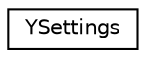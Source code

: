 digraph "Graphical Class Hierarchy"
{
 // LATEX_PDF_SIZE
  edge [fontname="Helvetica",fontsize="10",labelfontname="Helvetica",labelfontsize="10"];
  node [fontname="Helvetica",fontsize="10",shape=record];
  rankdir="LR";
  Node0 [label="YSettings",height=0.2,width=0.4,color="black", fillcolor="white", style="filled",URL="$classYSettings.html",tooltip=" "];
}
